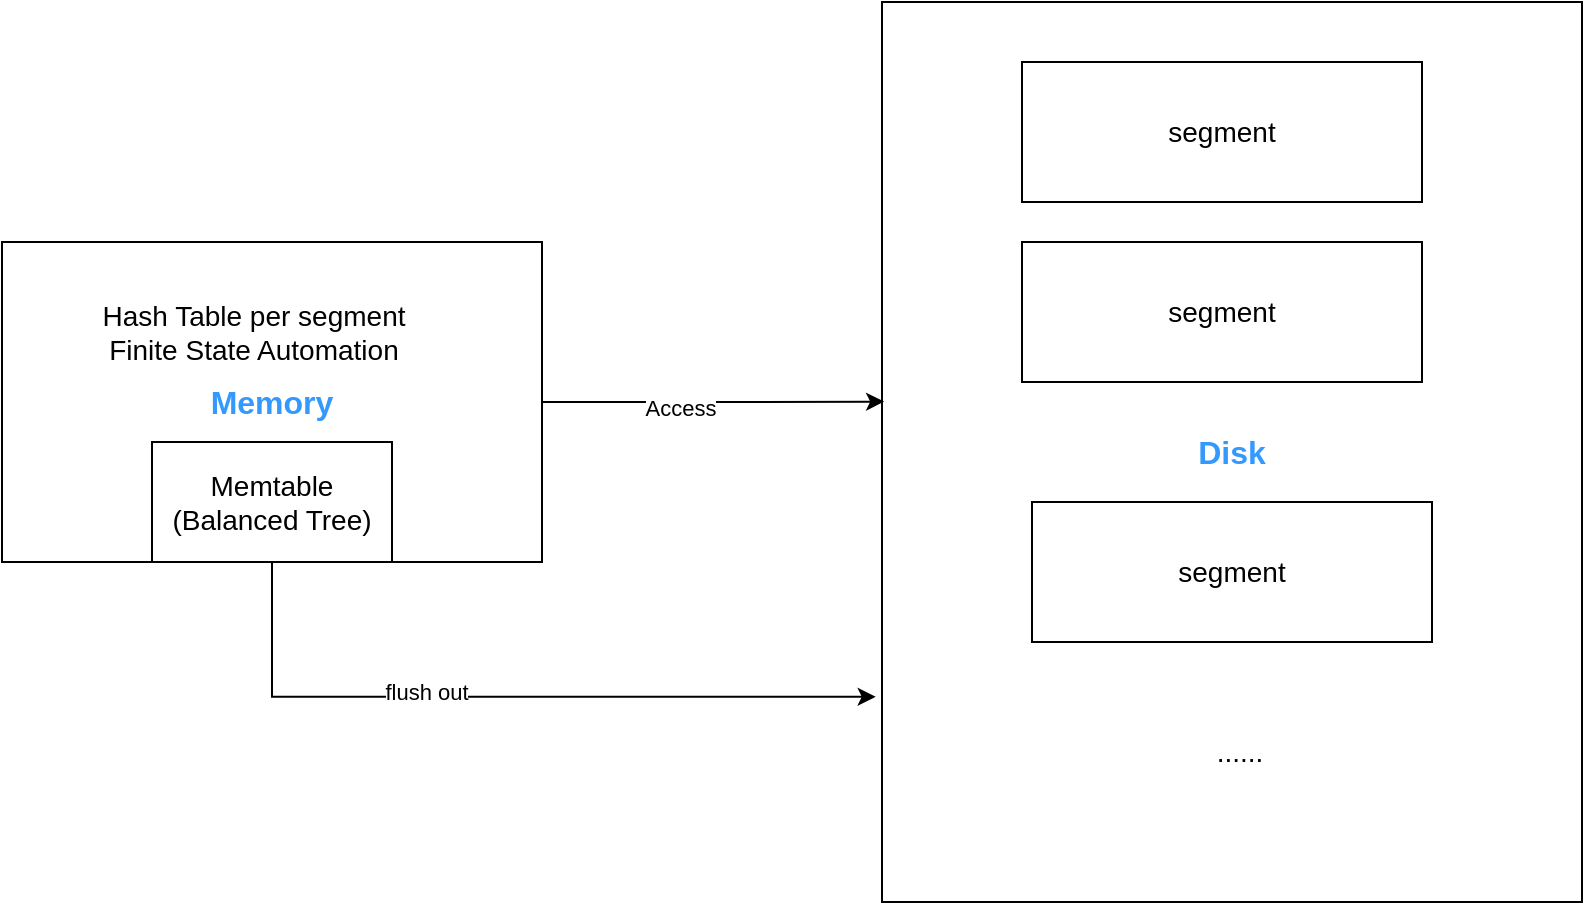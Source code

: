 <mxfile version="22.0.8" type="github">
  <diagram name="SSTable" id="wfENI51AvKtfhmlLP-qF">
    <mxGraphModel dx="1026" dy="686" grid="1" gridSize="10" guides="1" tooltips="1" connect="1" arrows="1" fold="1" page="1" pageScale="1" pageWidth="850" pageHeight="1100" math="0" shadow="0">
      <root>
        <mxCell id="0" />
        <mxCell id="1" parent="0" />
        <mxCell id="ckbG8JrqHdRWSvBopIXW-3" value="&lt;font color=&quot;#3399ff&quot; style=&quot;font-size: 16px;&quot;&gt;&lt;b&gt;Memory&lt;/b&gt;&lt;/font&gt;" style="rounded=0;whiteSpace=wrap;html=1;" parent="1" vertex="1">
          <mxGeometry x="40" y="170" width="270" height="160" as="geometry" />
        </mxCell>
        <mxCell id="ckbG8JrqHdRWSvBopIXW-2" value="&lt;font style=&quot;font-size: 14px;&quot;&gt;Hash Table per segment&lt;br&gt;Finite State Automation&lt;br&gt;&lt;/font&gt;" style="text;html=1;strokeColor=none;fillColor=none;align=center;verticalAlign=middle;whiteSpace=wrap;rounded=0;" parent="1" vertex="1">
          <mxGeometry x="70.0" y="190" width="192.37" height="50" as="geometry" />
        </mxCell>
        <mxCell id="ckbG8JrqHdRWSvBopIXW-4" value="&lt;font color=&quot;#3399ff&quot; style=&quot;font-size: 16px;&quot;&gt;&lt;b&gt;Disk&lt;/b&gt;&lt;/font&gt;" style="rounded=0;whiteSpace=wrap;html=1;" parent="1" vertex="1">
          <mxGeometry x="480" y="50" width="350" height="450" as="geometry" />
        </mxCell>
        <mxCell id="ckbG8JrqHdRWSvBopIXW-6" value="&lt;font style=&quot;font-size: 14px;&quot;&gt;segment&lt;/font&gt;" style="rounded=0;whiteSpace=wrap;html=1;" parent="1" vertex="1">
          <mxGeometry x="550" y="80" width="200" height="70" as="geometry" />
        </mxCell>
        <mxCell id="ckbG8JrqHdRWSvBopIXW-7" value="&lt;font style=&quot;font-size: 14px;&quot;&gt;segment&lt;/font&gt;" style="rounded=0;whiteSpace=wrap;html=1;" parent="1" vertex="1">
          <mxGeometry x="550" y="170" width="200" height="70" as="geometry" />
        </mxCell>
        <mxCell id="ckbG8JrqHdRWSvBopIXW-8" value="&lt;font style=&quot;font-size: 14px;&quot;&gt;segment&lt;/font&gt;" style="rounded=0;whiteSpace=wrap;html=1;" parent="1" vertex="1">
          <mxGeometry x="555" y="300" width="200" height="70" as="geometry" />
        </mxCell>
        <mxCell id="ckbG8JrqHdRWSvBopIXW-9" value="&lt;span style=&quot;font-size: 14px;&quot;&gt;......&lt;/span&gt;" style="text;html=1;strokeColor=none;fillColor=none;align=center;verticalAlign=middle;whiteSpace=wrap;rounded=0;" parent="1" vertex="1">
          <mxGeometry x="562.63" y="400" width="192.37" height="50" as="geometry" />
        </mxCell>
        <mxCell id="ckbG8JrqHdRWSvBopIXW-10" style="edgeStyle=orthogonalEdgeStyle;rounded=0;orthogonalLoop=1;jettySize=auto;html=1;entryX=0.003;entryY=0.444;entryDx=0;entryDy=0;entryPerimeter=0;" parent="1" source="ckbG8JrqHdRWSvBopIXW-3" target="ckbG8JrqHdRWSvBopIXW-4" edge="1">
          <mxGeometry relative="1" as="geometry" />
        </mxCell>
        <mxCell id="ckbG8JrqHdRWSvBopIXW-11" value="Access" style="edgeLabel;html=1;align=center;verticalAlign=middle;resizable=0;points=[];" parent="ckbG8JrqHdRWSvBopIXW-10" vertex="1" connectable="0">
          <mxGeometry x="-0.194" y="-3" relative="1" as="geometry">
            <mxPoint as="offset" />
          </mxGeometry>
        </mxCell>
        <mxCell id="EHLzIcHKhoBBy-809MzX-1" value="&lt;font style=&quot;font-size: 14px;&quot;&gt;Memtable&lt;br&gt;(Balanced Tree)&lt;/font&gt;" style="rounded=0;whiteSpace=wrap;html=1;" parent="1" vertex="1">
          <mxGeometry x="115" y="270" width="120" height="60" as="geometry" />
        </mxCell>
        <mxCell id="EHLzIcHKhoBBy-809MzX-2" style="edgeStyle=orthogonalEdgeStyle;rounded=0;orthogonalLoop=1;jettySize=auto;html=1;entryX=-0.009;entryY=0.772;entryDx=0;entryDy=0;entryPerimeter=0;exitX=0.5;exitY=1;exitDx=0;exitDy=0;" parent="1" source="EHLzIcHKhoBBy-809MzX-1" target="ckbG8JrqHdRWSvBopIXW-4" edge="1">
          <mxGeometry relative="1" as="geometry">
            <Array as="points">
              <mxPoint x="175" y="397" />
            </Array>
          </mxGeometry>
        </mxCell>
        <mxCell id="EHLzIcHKhoBBy-809MzX-3" value="flush out" style="edgeLabel;html=1;align=center;verticalAlign=middle;resizable=0;points=[];" parent="EHLzIcHKhoBBy-809MzX-2" vertex="1" connectable="0">
          <mxGeometry x="-0.218" y="3" relative="1" as="geometry">
            <mxPoint as="offset" />
          </mxGeometry>
        </mxCell>
      </root>
    </mxGraphModel>
  </diagram>
</mxfile>

